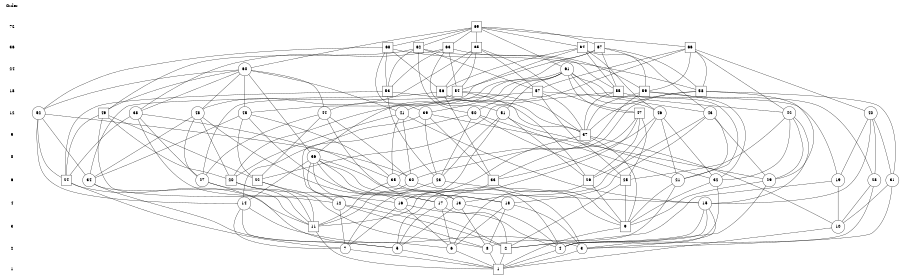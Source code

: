 digraph lattice {
size = "6,6";
"rt" [label="Order", color=white];
"rt" -> "s72" [color=white, arrowhead=none];
"s72" [label="72", color=white];
"s72" -> "s36" [color=white, arrowhead=none];
"s36" [label="36", color=white];
"s36" -> "s24" [color=white, arrowhead=none];
"s24" [label="24", color=white];
"s24" -> "s18" [color=white, arrowhead=none];
"s18" [label="18", color=white];
"s18" -> "s12" [color=white, arrowhead=none];
"s12" [label="12", color=white];
"s12" -> "s9" [color=white, arrowhead=none];
"s9" [label="9", color=white];
"s9" -> "s8" [color=white, arrowhead=none];
"s8" [label="8", color=white];
"s8" -> "s6" [color=white, arrowhead=none];
"s6" [label="6", color=white];
"s6" -> "s4" [color=white, arrowhead=none];
"s4" [label="4", color=white];
"s4" -> "s3" [color=white, arrowhead=none];
"s3" [label="3", color=white];
"s3" -> "s2" [color=white, arrowhead=none];
"s2" [label="2", color=white];
"s2" -> "s1" [color=white, arrowhead=none];
"s1" [label="1", color=white];
"1" [label="1", shape=square];
{ rank=same; "s1" "1"; }
"2" [label="2", shape=square];
{ rank=same; "s2" "2"; }
"3" [label="3", shape=circle];
{ rank=same; "s2" "3"; }
"4" [label="4", shape=circle];
{ rank=same; "s2" "4"; }
"5" [label="5", shape=circle];
{ rank=same; "s2" "5"; }
"6" [label="6", shape=circle];
{ rank=same; "s2" "6"; }
"7" [label="7", shape=circle];
{ rank=same; "s2" "7"; }
"8" [label="8", shape=circle];
{ rank=same; "s2" "8"; }
"9" [label="9", shape=square];
{ rank=same; "s3" "9"; }
"10" [label="10", shape=circle];
{ rank=same; "s3" "10"; }
"11" [label="11", shape=square];
{ rank=same; "s3" "11"; }
"12" [label="12", shape=circle];
{ rank=same; "s4" "12"; }
"13" [label="13", shape=circle];
{ rank=same; "s4" "13"; }
"14" [label="14", shape=circle];
{ rank=same; "s4" "14"; }
"15" [label="15", shape=circle];
{ rank=same; "s4" "15"; }
"16" [label="16", shape=circle];
{ rank=same; "s4" "16"; }
"17" [label="17", shape=circle];
{ rank=same; "s4" "17"; }
"18" [label="18", shape=circle];
{ rank=same; "s4" "18"; }
"19" [label="19", shape=circle];
{ rank=same; "s6" "19"; }
"20" [label="20", shape=square];
{ rank=same; "s6" "20"; }
"21" [label="21", shape=circle];
{ rank=same; "s6" "21"; }
"22" [label="22", shape=square];
{ rank=same; "s6" "22"; }
"23" [label="23", shape=circle];
{ rank=same; "s6" "23"; }
"24" [label="24", shape=square];
{ rank=same; "s6" "24"; }
"25" [label="25", shape=square];
{ rank=same; "s6" "25"; }
"26" [label="26", shape=square];
{ rank=same; "s6" "26"; }
"27" [label="27", shape=circle];
{ rank=same; "s6" "27"; }
"28" [label="28", shape=circle];
{ rank=same; "s6" "28"; }
"29" [label="29", shape=circle];
{ rank=same; "s6" "29"; }
"30" [label="30", shape=circle];
{ rank=same; "s6" "30"; }
"31" [label="31", shape=circle];
{ rank=same; "s6" "31"; }
"32" [label="32", shape=circle];
{ rank=same; "s6" "32"; }
"33" [label="33", shape=square];
{ rank=same; "s6" "33"; }
"34" [label="34", shape=circle];
{ rank=same; "s6" "34"; }
"35" [label="35", shape=circle];
{ rank=same; "s6" "35"; }
"36" [label="36", shape=circle];
{ rank=same; "s8" "36"; }
"37" [label="37", shape=square];
{ rank=same; "s9" "37"; }
"38" [label="38", shape=circle];
{ rank=same; "s12" "38"; }
"39" [label="39", shape=circle];
{ rank=same; "s12" "39"; }
"40" [label="40", shape=circle];
{ rank=same; "s12" "40"; }
"41" [label="41", shape=circle];
{ rank=same; "s12" "41"; }
"42" [label="42", shape=circle];
{ rank=same; "s12" "42"; }
"43" [label="43", shape=circle];
{ rank=same; "s12" "43"; }
"44" [label="44", shape=circle];
{ rank=same; "s12" "44"; }
"45" [label="45", shape=circle];
{ rank=same; "s12" "45"; }
"46" [label="46", shape=circle];
{ rank=same; "s12" "46"; }
"47" [label="47", shape=square];
{ rank=same; "s12" "47"; }
"48" [label="48", shape=circle];
{ rank=same; "s12" "48"; }
"49" [label="49", shape=square];
{ rank=same; "s12" "49"; }
"50" [label="50", shape=circle];
{ rank=same; "s12" "50"; }
"51" [label="51", shape=circle];
{ rank=same; "s12" "51"; }
"52" [label="52", shape=circle];
{ rank=same; "s12" "52"; }
"53" [label="53", shape=square];
{ rank=same; "s18" "53"; }
"54" [label="54", shape=square];
{ rank=same; "s18" "54"; }
"55" [label="55", shape=square];
{ rank=same; "s18" "55"; }
"56" [label="56", shape=square];
{ rank=same; "s18" "56"; }
"57" [label="57", shape=square];
{ rank=same; "s18" "57"; }
"58" [label="58", shape=square];
{ rank=same; "s18" "58"; }
"59" [label="59", shape=square];
{ rank=same; "s18" "59"; }
"60" [label="60", shape=circle];
{ rank=same; "s24" "60"; }
"61" [label="61", shape=circle];
{ rank=same; "s24" "61"; }
"62" [label="62", shape=square];
{ rank=same; "s36" "62"; }
"63" [label="63", shape=square];
{ rank=same; "s36" "63"; }
"64" [label="64", shape=square];
{ rank=same; "s36" "64"; }
"65" [label="65", shape=square];
{ rank=same; "s36" "65"; }
"66" [label="66", shape=square];
{ rank=same; "s36" "66"; }
"67" [label="67", shape=square];
{ rank=same; "s36" "67"; }
"68" [label="68", shape=square];
{ rank=same; "s36" "68"; }
"69" [label="69", shape=square];
{ rank=same; "s72" "69"; }
"2" -> "1" [arrowhead=none];
"3" -> "1" [arrowhead=none];
"4" -> "1" [arrowhead=none];
"5" -> "1" [arrowhead=none];
"6" -> "1" [arrowhead=none];
"7" -> "1" [arrowhead=none];
"8" -> "1" [arrowhead=none];
"9" -> "1" [arrowhead=none];
"10" -> "1" [arrowhead=none];
"11" -> "1" [arrowhead=none];
"12" -> "2" [arrowhead=none];
"12" -> "7" [arrowhead=none];
"12" -> "8" [arrowhead=none];
"13" -> "4" [arrowhead=none];
"13" -> "5" [arrowhead=none];
"13" -> "8" [arrowhead=none];
"14" -> "3" [arrowhead=none];
"14" -> "5" [arrowhead=none];
"14" -> "7" [arrowhead=none];
"15" -> "2" [arrowhead=none];
"15" -> "3" [arrowhead=none];
"15" -> "4" [arrowhead=none];
"16" -> "4" [arrowhead=none];
"16" -> "6" [arrowhead=none];
"16" -> "7" [arrowhead=none];
"17" -> "2" [arrowhead=none];
"17" -> "5" [arrowhead=none];
"17" -> "6" [arrowhead=none];
"18" -> "3" [arrowhead=none];
"18" -> "6" [arrowhead=none];
"18" -> "8" [arrowhead=none];
"19" -> "2" [arrowhead=none];
"19" -> "10" [arrowhead=none];
"20" -> "2" [arrowhead=none];
"20" -> "11" [arrowhead=none];
"21" -> "8" [arrowhead=none];
"21" -> "9" [arrowhead=none];
"22" -> "8" [arrowhead=none];
"22" -> "11" [arrowhead=none];
"23" -> "7" [arrowhead=none];
"23" -> "9" [arrowhead=none];
"24" -> "7" [arrowhead=none];
"24" -> "11" [arrowhead=none];
"25" -> "2" [arrowhead=none];
"25" -> "9" [arrowhead=none];
"26" -> "6" [arrowhead=none];
"26" -> "9" [arrowhead=none];
"27" -> "6" [arrowhead=none];
"27" -> "11" [arrowhead=none];
"28" -> "4" [arrowhead=none];
"28" -> "10" [arrowhead=none];
"29" -> "3" [arrowhead=none];
"29" -> "9" [arrowhead=none];
"30" -> "3" [arrowhead=none];
"30" -> "11" [arrowhead=none];
"31" -> "3" [arrowhead=none];
"31" -> "10" [arrowhead=none];
"32" -> "4" [arrowhead=none];
"32" -> "9" [arrowhead=none];
"33" -> "5" [arrowhead=none];
"33" -> "9" [arrowhead=none];
"34" -> "5" [arrowhead=none];
"34" -> "11" [arrowhead=none];
"35" -> "4" [arrowhead=none];
"35" -> "11" [arrowhead=none];
"36" -> "12" [arrowhead=none];
"36" -> "13" [arrowhead=none];
"36" -> "14" [arrowhead=none];
"36" -> "15" [arrowhead=none];
"36" -> "16" [arrowhead=none];
"36" -> "17" [arrowhead=none];
"36" -> "18" [arrowhead=none];
"37" -> "9" [arrowhead=none];
"37" -> "10" [arrowhead=none];
"37" -> "11" [arrowhead=none];
"38" -> "16" [arrowhead=none];
"38" -> "24" [arrowhead=none];
"38" -> "27" [arrowhead=none];
"38" -> "35" [arrowhead=none];
"39" -> "14" [arrowhead=none];
"39" -> "23" [arrowhead=none];
"39" -> "29" [arrowhead=none];
"39" -> "33" [arrowhead=none];
"40" -> "15" [arrowhead=none];
"40" -> "19" [arrowhead=none];
"40" -> "28" [arrowhead=none];
"40" -> "31" [arrowhead=none];
"41" -> "15" [arrowhead=none];
"41" -> "20" [arrowhead=none];
"41" -> "30" [arrowhead=none];
"41" -> "35" [arrowhead=none];
"42" -> "15" [arrowhead=none];
"42" -> "25" [arrowhead=none];
"42" -> "29" [arrowhead=none];
"42" -> "32" [arrowhead=none];
"43" -> "18" [arrowhead=none];
"43" -> "21" [arrowhead=none];
"43" -> "26" [arrowhead=none];
"43" -> "29" [arrowhead=none];
"44" -> "18" [arrowhead=none];
"44" -> "22" [arrowhead=none];
"44" -> "27" [arrowhead=none];
"44" -> "30" [arrowhead=none];
"45" -> "13" [arrowhead=none];
"45" -> "22" [arrowhead=none];
"45" -> "34" [arrowhead=none];
"45" -> "35" [arrowhead=none];
"46" -> "13" [arrowhead=none];
"46" -> "21" [arrowhead=none];
"46" -> "32" [arrowhead=none];
"46" -> "33" [arrowhead=none];
"47" -> "17" [arrowhead=none];
"47" -> "25" [arrowhead=none];
"47" -> "26" [arrowhead=none];
"47" -> "33" [arrowhead=none];
"48" -> "17" [arrowhead=none];
"48" -> "20" [arrowhead=none];
"48" -> "27" [arrowhead=none];
"48" -> "34" [arrowhead=none];
"49" -> "12" [arrowhead=none];
"49" -> "20" [arrowhead=none];
"49" -> "22" [arrowhead=none];
"49" -> "24" [arrowhead=none];
"50" -> "12" [arrowhead=none];
"50" -> "21" [arrowhead=none];
"50" -> "23" [arrowhead=none];
"50" -> "25" [arrowhead=none];
"51" -> "16" [arrowhead=none];
"51" -> "23" [arrowhead=none];
"51" -> "26" [arrowhead=none];
"51" -> "32" [arrowhead=none];
"52" -> "14" [arrowhead=none];
"52" -> "24" [arrowhead=none];
"52" -> "30" [arrowhead=none];
"52" -> "34" [arrowhead=none];
"53" -> "23" [arrowhead=none];
"53" -> "24" [arrowhead=none];
"53" -> "37" [arrowhead=none];
"54" -> "26" [arrowhead=none];
"54" -> "27" [arrowhead=none];
"54" -> "37" [arrowhead=none];
"55" -> "21" [arrowhead=none];
"55" -> "22" [arrowhead=none];
"55" -> "37" [arrowhead=none];
"56" -> "33" [arrowhead=none];
"56" -> "34" [arrowhead=none];
"56" -> "37" [arrowhead=none];
"57" -> "19" [arrowhead=none];
"57" -> "20" [arrowhead=none];
"57" -> "25" [arrowhead=none];
"57" -> "37" [arrowhead=none];
"58" -> "29" [arrowhead=none];
"58" -> "30" [arrowhead=none];
"58" -> "31" [arrowhead=none];
"58" -> "37" [arrowhead=none];
"59" -> "28" [arrowhead=none];
"59" -> "32" [arrowhead=none];
"59" -> "35" [arrowhead=none];
"59" -> "37" [arrowhead=none];
"60" -> "36" [arrowhead=none];
"60" -> "38" [arrowhead=none];
"60" -> "41" [arrowhead=none];
"60" -> "44" [arrowhead=none];
"60" -> "45" [arrowhead=none];
"60" -> "48" [arrowhead=none];
"60" -> "49" [arrowhead=none];
"60" -> "52" [arrowhead=none];
"61" -> "36" [arrowhead=none];
"61" -> "39" [arrowhead=none];
"61" -> "42" [arrowhead=none];
"61" -> "43" [arrowhead=none];
"61" -> "46" [arrowhead=none];
"61" -> "47" [arrowhead=none];
"61" -> "50" [arrowhead=none];
"61" -> "51" [arrowhead=none];
"62" -> "49" [arrowhead=none];
"62" -> "50" [arrowhead=none];
"62" -> "53" [arrowhead=none];
"62" -> "55" [arrowhead=none];
"62" -> "57" [arrowhead=none];
"63" -> "38" [arrowhead=none];
"63" -> "51" [arrowhead=none];
"63" -> "53" [arrowhead=none];
"63" -> "54" [arrowhead=none];
"63" -> "59" [arrowhead=none];
"64" -> "45" [arrowhead=none];
"64" -> "46" [arrowhead=none];
"64" -> "55" [arrowhead=none];
"64" -> "56" [arrowhead=none];
"64" -> "59" [arrowhead=none];
"65" -> "47" [arrowhead=none];
"65" -> "48" [arrowhead=none];
"65" -> "54" [arrowhead=none];
"65" -> "56" [arrowhead=none];
"65" -> "57" [arrowhead=none];
"66" -> "40" [arrowhead=none];
"66" -> "41" [arrowhead=none];
"66" -> "42" [arrowhead=none];
"66" -> "57" [arrowhead=none];
"66" -> "58" [arrowhead=none];
"66" -> "59" [arrowhead=none];
"67" -> "43" [arrowhead=none];
"67" -> "44" [arrowhead=none];
"67" -> "54" [arrowhead=none];
"67" -> "55" [arrowhead=none];
"67" -> "58" [arrowhead=none];
"68" -> "39" [arrowhead=none];
"68" -> "52" [arrowhead=none];
"68" -> "53" [arrowhead=none];
"68" -> "56" [arrowhead=none];
"68" -> "58" [arrowhead=none];
"69" -> "60" [arrowhead=none];
"69" -> "61" [arrowhead=none];
"69" -> "62" [arrowhead=none];
"69" -> "63" [arrowhead=none];
"69" -> "64" [arrowhead=none];
"69" -> "65" [arrowhead=none];
"69" -> "66" [arrowhead=none];
"69" -> "67" [arrowhead=none];
"69" -> "68" [arrowhead=none];
}